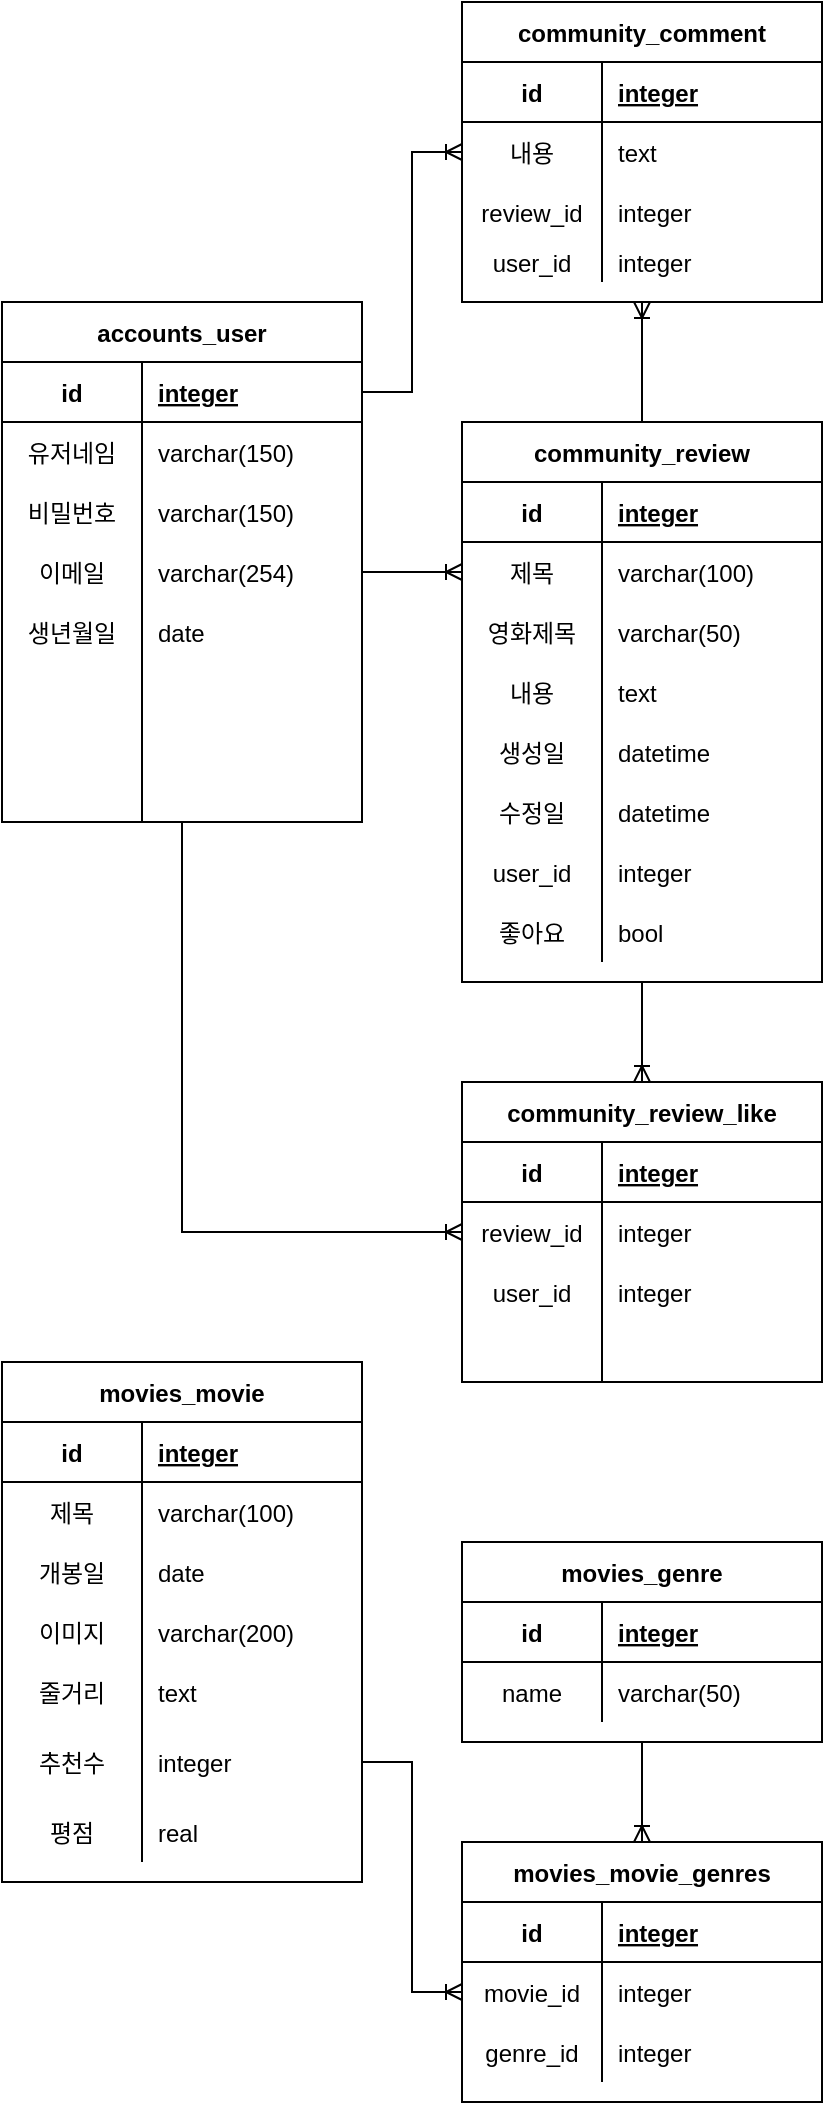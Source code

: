 <mxfile version="15.8.2" type="device"><diagram id="KyowIGBQlOgQ1IZaqFkm" name="Page-1"><mxGraphModel dx="448" dy="1209" grid="1" gridSize="10" guides="1" tooltips="1" connect="1" arrows="1" fold="1" page="0" pageScale="1" pageWidth="827" pageHeight="1169" math="0" shadow="0"><root><mxCell id="0"/><mxCell id="1" parent="0"/><mxCell id="qsTjC05wYAk0HVHPJeiE-88" style="edgeStyle=orthogonalEdgeStyle;rounded=0;orthogonalLoop=1;jettySize=auto;html=1;exitX=0.5;exitY=1;exitDx=0;exitDy=0;entryX=0.5;entryY=0;entryDx=0;entryDy=0;endArrow=ERoneToMany;endFill=0;" parent="1" source="qsTjC05wYAk0HVHPJeiE-5" target="qsTjC05wYAk0HVHPJeiE-32" edge="1"><mxGeometry relative="1" as="geometry"/></mxCell><mxCell id="qsTjC05wYAk0HVHPJeiE-5" value="movies_genre" style="shape=table;startSize=30;container=1;collapsible=1;childLayout=tableLayout;fixedRows=1;rowLines=0;fontStyle=1;align=center;resizeLast=1;" parent="1" vertex="1"><mxGeometry x="250" y="320" width="180" height="100" as="geometry"/></mxCell><mxCell id="qsTjC05wYAk0HVHPJeiE-6" value="" style="shape=partialRectangle;collapsible=0;dropTarget=0;pointerEvents=0;fillColor=none;top=0;left=0;bottom=1;right=0;points=[[0,0.5],[1,0.5]];portConstraint=eastwest;" parent="qsTjC05wYAk0HVHPJeiE-5" vertex="1"><mxGeometry y="30" width="180" height="30" as="geometry"/></mxCell><mxCell id="qsTjC05wYAk0HVHPJeiE-7" value="id" style="shape=partialRectangle;connectable=0;fillColor=none;top=0;left=0;bottom=0;right=0;fontStyle=1;overflow=hidden;" parent="qsTjC05wYAk0HVHPJeiE-6" vertex="1"><mxGeometry width="70" height="30" as="geometry"><mxRectangle width="70" height="30" as="alternateBounds"/></mxGeometry></mxCell><mxCell id="qsTjC05wYAk0HVHPJeiE-8" value="integer" style="shape=partialRectangle;connectable=0;fillColor=none;top=0;left=0;bottom=0;right=0;align=left;spacingLeft=6;fontStyle=5;overflow=hidden;" parent="qsTjC05wYAk0HVHPJeiE-6" vertex="1"><mxGeometry x="70" width="110" height="30" as="geometry"><mxRectangle width="110" height="30" as="alternateBounds"/></mxGeometry></mxCell><mxCell id="qsTjC05wYAk0HVHPJeiE-9" value="" style="shape=partialRectangle;collapsible=0;dropTarget=0;pointerEvents=0;fillColor=none;top=0;left=0;bottom=0;right=0;points=[[0,0.5],[1,0.5]];portConstraint=eastwest;" parent="qsTjC05wYAk0HVHPJeiE-5" vertex="1"><mxGeometry y="60" width="180" height="30" as="geometry"/></mxCell><mxCell id="qsTjC05wYAk0HVHPJeiE-10" value="name" style="shape=partialRectangle;connectable=0;fillColor=none;top=0;left=0;bottom=0;right=0;editable=1;overflow=hidden;" parent="qsTjC05wYAk0HVHPJeiE-9" vertex="1"><mxGeometry width="70" height="30" as="geometry"><mxRectangle width="70" height="30" as="alternateBounds"/></mxGeometry></mxCell><mxCell id="qsTjC05wYAk0HVHPJeiE-11" value="varchar(50)" style="shape=partialRectangle;connectable=0;fillColor=none;top=0;left=0;bottom=0;right=0;align=left;spacingLeft=6;overflow=hidden;" parent="qsTjC05wYAk0HVHPJeiE-9" vertex="1"><mxGeometry x="70" width="110" height="30" as="geometry"><mxRectangle width="110" height="30" as="alternateBounds"/></mxGeometry></mxCell><mxCell id="qsTjC05wYAk0HVHPJeiE-18" value="movies_movie" style="shape=table;startSize=30;container=1;collapsible=1;childLayout=tableLayout;fixedRows=1;rowLines=0;fontStyle=1;align=center;resizeLast=1;" parent="1" vertex="1"><mxGeometry x="20" y="230" width="180" height="260" as="geometry"/></mxCell><mxCell id="qsTjC05wYAk0HVHPJeiE-19" value="" style="shape=partialRectangle;collapsible=0;dropTarget=0;pointerEvents=0;fillColor=none;top=0;left=0;bottom=1;right=0;points=[[0,0.5],[1,0.5]];portConstraint=eastwest;" parent="qsTjC05wYAk0HVHPJeiE-18" vertex="1"><mxGeometry y="30" width="180" height="30" as="geometry"/></mxCell><mxCell id="qsTjC05wYAk0HVHPJeiE-20" value="id" style="shape=partialRectangle;connectable=0;fillColor=none;top=0;left=0;bottom=0;right=0;fontStyle=1;overflow=hidden;" parent="qsTjC05wYAk0HVHPJeiE-19" vertex="1"><mxGeometry width="70" height="30" as="geometry"><mxRectangle width="70" height="30" as="alternateBounds"/></mxGeometry></mxCell><mxCell id="qsTjC05wYAk0HVHPJeiE-21" value="integer" style="shape=partialRectangle;connectable=0;fillColor=none;top=0;left=0;bottom=0;right=0;align=left;spacingLeft=6;fontStyle=5;overflow=hidden;" parent="qsTjC05wYAk0HVHPJeiE-19" vertex="1"><mxGeometry x="70" width="110" height="30" as="geometry"><mxRectangle width="110" height="30" as="alternateBounds"/></mxGeometry></mxCell><mxCell id="qsTjC05wYAk0HVHPJeiE-22" value="" style="shape=partialRectangle;collapsible=0;dropTarget=0;pointerEvents=0;fillColor=none;top=0;left=0;bottom=0;right=0;points=[[0,0.5],[1,0.5]];portConstraint=eastwest;" parent="qsTjC05wYAk0HVHPJeiE-18" vertex="1"><mxGeometry y="60" width="180" height="30" as="geometry"/></mxCell><mxCell id="qsTjC05wYAk0HVHPJeiE-23" value="제목" style="shape=partialRectangle;connectable=0;fillColor=none;top=0;left=0;bottom=0;right=0;editable=1;overflow=hidden;" parent="qsTjC05wYAk0HVHPJeiE-22" vertex="1"><mxGeometry width="70" height="30" as="geometry"><mxRectangle width="70" height="30" as="alternateBounds"/></mxGeometry></mxCell><mxCell id="qsTjC05wYAk0HVHPJeiE-24" value="varchar(100)" style="shape=partialRectangle;connectable=0;fillColor=none;top=0;left=0;bottom=0;right=0;align=left;spacingLeft=6;overflow=hidden;" parent="qsTjC05wYAk0HVHPJeiE-22" vertex="1"><mxGeometry x="70" width="110" height="30" as="geometry"><mxRectangle width="110" height="30" as="alternateBounds"/></mxGeometry></mxCell><mxCell id="qsTjC05wYAk0HVHPJeiE-25" value="" style="shape=partialRectangle;collapsible=0;dropTarget=0;pointerEvents=0;fillColor=none;top=0;left=0;bottom=0;right=0;points=[[0,0.5],[1,0.5]];portConstraint=eastwest;" parent="qsTjC05wYAk0HVHPJeiE-18" vertex="1"><mxGeometry y="90" width="180" height="30" as="geometry"/></mxCell><mxCell id="qsTjC05wYAk0HVHPJeiE-26" value="개봉일" style="shape=partialRectangle;connectable=0;fillColor=none;top=0;left=0;bottom=0;right=0;editable=1;overflow=hidden;" parent="qsTjC05wYAk0HVHPJeiE-25" vertex="1"><mxGeometry width="70" height="30" as="geometry"><mxRectangle width="70" height="30" as="alternateBounds"/></mxGeometry></mxCell><mxCell id="qsTjC05wYAk0HVHPJeiE-27" value="date" style="shape=partialRectangle;connectable=0;fillColor=none;top=0;left=0;bottom=0;right=0;align=left;spacingLeft=6;overflow=hidden;" parent="qsTjC05wYAk0HVHPJeiE-25" vertex="1"><mxGeometry x="70" width="110" height="30" as="geometry"><mxRectangle width="110" height="30" as="alternateBounds"/></mxGeometry></mxCell><mxCell id="qsTjC05wYAk0HVHPJeiE-28" value="" style="shape=partialRectangle;collapsible=0;dropTarget=0;pointerEvents=0;fillColor=none;top=0;left=0;bottom=0;right=0;points=[[0,0.5],[1,0.5]];portConstraint=eastwest;" parent="qsTjC05wYAk0HVHPJeiE-18" vertex="1"><mxGeometry y="120" width="180" height="30" as="geometry"/></mxCell><mxCell id="qsTjC05wYAk0HVHPJeiE-29" value="이미지" style="shape=partialRectangle;connectable=0;fillColor=none;top=0;left=0;bottom=0;right=0;editable=1;overflow=hidden;" parent="qsTjC05wYAk0HVHPJeiE-28" vertex="1"><mxGeometry width="70" height="30" as="geometry"><mxRectangle width="70" height="30" as="alternateBounds"/></mxGeometry></mxCell><mxCell id="qsTjC05wYAk0HVHPJeiE-30" value="varchar(200)" style="shape=partialRectangle;connectable=0;fillColor=none;top=0;left=0;bottom=0;right=0;align=left;spacingLeft=6;overflow=hidden;" parent="qsTjC05wYAk0HVHPJeiE-28" vertex="1"><mxGeometry x="70" width="110" height="30" as="geometry"><mxRectangle width="110" height="30" as="alternateBounds"/></mxGeometry></mxCell><mxCell id="qsTjC05wYAk0HVHPJeiE-15" value="" style="shape=partialRectangle;collapsible=0;dropTarget=0;pointerEvents=0;fillColor=none;top=0;left=0;bottom=0;right=0;points=[[0,0.5],[1,0.5]];portConstraint=eastwest;" parent="qsTjC05wYAk0HVHPJeiE-18" vertex="1"><mxGeometry y="150" width="180" height="30" as="geometry"/></mxCell><mxCell id="qsTjC05wYAk0HVHPJeiE-16" value="줄거리" style="shape=partialRectangle;connectable=0;fillColor=none;top=0;left=0;bottom=0;right=0;editable=1;overflow=hidden;" parent="qsTjC05wYAk0HVHPJeiE-15" vertex="1"><mxGeometry width="70" height="30" as="geometry"><mxRectangle width="70" height="30" as="alternateBounds"/></mxGeometry></mxCell><mxCell id="qsTjC05wYAk0HVHPJeiE-17" value="text" style="shape=partialRectangle;connectable=0;fillColor=none;top=0;left=0;bottom=0;right=0;align=left;spacingLeft=6;overflow=hidden;" parent="qsTjC05wYAk0HVHPJeiE-15" vertex="1"><mxGeometry x="70" width="110" height="30" as="geometry"><mxRectangle width="110" height="30" as="alternateBounds"/></mxGeometry></mxCell><mxCell id="qsTjC05wYAk0HVHPJeiE-12" value="" style="shape=partialRectangle;collapsible=0;dropTarget=0;pointerEvents=0;fillColor=none;top=0;left=0;bottom=0;right=0;points=[[0,0.5],[1,0.5]];portConstraint=eastwest;" parent="qsTjC05wYAk0HVHPJeiE-18" vertex="1"><mxGeometry y="180" width="180" height="40" as="geometry"/></mxCell><mxCell id="qsTjC05wYAk0HVHPJeiE-13" value="추천수" style="shape=partialRectangle;connectable=0;fillColor=none;top=0;left=0;bottom=0;right=0;editable=1;overflow=hidden;" parent="qsTjC05wYAk0HVHPJeiE-12" vertex="1"><mxGeometry width="70" height="40" as="geometry"><mxRectangle width="70" height="40" as="alternateBounds"/></mxGeometry></mxCell><mxCell id="qsTjC05wYAk0HVHPJeiE-14" value="integer" style="shape=partialRectangle;connectable=0;fillColor=none;top=0;left=0;bottom=0;right=0;align=left;spacingLeft=6;overflow=hidden;" parent="qsTjC05wYAk0HVHPJeiE-12" vertex="1"><mxGeometry x="70" width="110" height="40" as="geometry"><mxRectangle width="110" height="40" as="alternateBounds"/></mxGeometry></mxCell><mxCell id="qsTjC05wYAk0HVHPJeiE-42" value="" style="shape=partialRectangle;collapsible=0;dropTarget=0;pointerEvents=0;fillColor=none;top=0;left=0;bottom=0;right=0;points=[[0,0.5],[1,0.5]];portConstraint=eastwest;" parent="qsTjC05wYAk0HVHPJeiE-18" vertex="1"><mxGeometry y="220" width="180" height="30" as="geometry"/></mxCell><mxCell id="qsTjC05wYAk0HVHPJeiE-43" value="평점" style="shape=partialRectangle;connectable=0;fillColor=none;top=0;left=0;bottom=0;right=0;editable=1;overflow=hidden;" parent="qsTjC05wYAk0HVHPJeiE-42" vertex="1"><mxGeometry width="70" height="30" as="geometry"><mxRectangle width="70" height="30" as="alternateBounds"/></mxGeometry></mxCell><mxCell id="qsTjC05wYAk0HVHPJeiE-44" value="real" style="shape=partialRectangle;connectable=0;fillColor=none;top=0;left=0;bottom=0;right=0;align=left;spacingLeft=6;overflow=hidden;" parent="qsTjC05wYAk0HVHPJeiE-42" vertex="1"><mxGeometry x="70" width="110" height="30" as="geometry"><mxRectangle width="110" height="30" as="alternateBounds"/></mxGeometry></mxCell><mxCell id="qsTjC05wYAk0HVHPJeiE-32" value="movies_movie_genres" style="shape=table;startSize=30;container=1;collapsible=1;childLayout=tableLayout;fixedRows=1;rowLines=0;fontStyle=1;align=center;resizeLast=1;" parent="1" vertex="1"><mxGeometry x="250" y="470" width="180" height="130" as="geometry"><mxRectangle x="250" y="330" width="160" height="30" as="alternateBounds"/></mxGeometry></mxCell><mxCell id="qsTjC05wYAk0HVHPJeiE-33" value="" style="shape=partialRectangle;collapsible=0;dropTarget=0;pointerEvents=0;fillColor=none;top=0;left=0;bottom=1;right=0;points=[[0,0.5],[1,0.5]];portConstraint=eastwest;" parent="qsTjC05wYAk0HVHPJeiE-32" vertex="1"><mxGeometry y="30" width="180" height="30" as="geometry"/></mxCell><mxCell id="qsTjC05wYAk0HVHPJeiE-34" value="id" style="shape=partialRectangle;connectable=0;fillColor=none;top=0;left=0;bottom=0;right=0;fontStyle=1;overflow=hidden;" parent="qsTjC05wYAk0HVHPJeiE-33" vertex="1"><mxGeometry width="70" height="30" as="geometry"><mxRectangle width="70" height="30" as="alternateBounds"/></mxGeometry></mxCell><mxCell id="qsTjC05wYAk0HVHPJeiE-35" value="integer" style="shape=partialRectangle;connectable=0;fillColor=none;top=0;left=0;bottom=0;right=0;align=left;spacingLeft=6;fontStyle=5;overflow=hidden;" parent="qsTjC05wYAk0HVHPJeiE-33" vertex="1"><mxGeometry x="70" width="110" height="30" as="geometry"><mxRectangle width="110" height="30" as="alternateBounds"/></mxGeometry></mxCell><mxCell id="qsTjC05wYAk0HVHPJeiE-36" value="" style="shape=partialRectangle;collapsible=0;dropTarget=0;pointerEvents=0;fillColor=none;top=0;left=0;bottom=0;right=0;points=[[0,0.5],[1,0.5]];portConstraint=eastwest;" parent="qsTjC05wYAk0HVHPJeiE-32" vertex="1"><mxGeometry y="60" width="180" height="30" as="geometry"/></mxCell><mxCell id="qsTjC05wYAk0HVHPJeiE-37" value="movie_id" style="shape=partialRectangle;connectable=0;fillColor=none;top=0;left=0;bottom=0;right=0;editable=1;overflow=hidden;" parent="qsTjC05wYAk0HVHPJeiE-36" vertex="1"><mxGeometry width="70" height="30" as="geometry"><mxRectangle width="70" height="30" as="alternateBounds"/></mxGeometry></mxCell><mxCell id="qsTjC05wYAk0HVHPJeiE-38" value="integer" style="shape=partialRectangle;connectable=0;fillColor=none;top=0;left=0;bottom=0;right=0;align=left;spacingLeft=6;overflow=hidden;" parent="qsTjC05wYAk0HVHPJeiE-36" vertex="1"><mxGeometry x="70" width="110" height="30" as="geometry"><mxRectangle width="110" height="30" as="alternateBounds"/></mxGeometry></mxCell><mxCell id="qsTjC05wYAk0HVHPJeiE-39" value="" style="shape=partialRectangle;collapsible=0;dropTarget=0;pointerEvents=0;fillColor=none;top=0;left=0;bottom=0;right=0;points=[[0,0.5],[1,0.5]];portConstraint=eastwest;" parent="qsTjC05wYAk0HVHPJeiE-32" vertex="1"><mxGeometry y="90" width="180" height="30" as="geometry"/></mxCell><mxCell id="qsTjC05wYAk0HVHPJeiE-40" value="genre_id" style="shape=partialRectangle;connectable=0;fillColor=none;top=0;left=0;bottom=0;right=0;editable=1;overflow=hidden;" parent="qsTjC05wYAk0HVHPJeiE-39" vertex="1"><mxGeometry width="70" height="30" as="geometry"><mxRectangle width="70" height="30" as="alternateBounds"/></mxGeometry></mxCell><mxCell id="qsTjC05wYAk0HVHPJeiE-41" value="integer" style="shape=partialRectangle;connectable=0;fillColor=none;top=0;left=0;bottom=0;right=0;align=left;spacingLeft=6;overflow=hidden;" parent="qsTjC05wYAk0HVHPJeiE-39" vertex="1"><mxGeometry x="70" width="110" height="30" as="geometry"><mxRectangle width="110" height="30" as="alternateBounds"/></mxGeometry></mxCell><mxCell id="trtAW4a8oD2PJBsFNDRM-14" style="edgeStyle=orthogonalEdgeStyle;rounded=0;orthogonalLoop=1;jettySize=auto;html=1;exitX=0.5;exitY=1;exitDx=0;exitDy=0;entryX=0;entryY=0.5;entryDx=0;entryDy=0;endArrow=ERoneToMany;endFill=0;" edge="1" parent="1" source="qsTjC05wYAk0HVHPJeiE-45" target="trtAW4a8oD2PJBsFNDRM-5"><mxGeometry relative="1" as="geometry"/></mxCell><mxCell id="qsTjC05wYAk0HVHPJeiE-45" value="accounts_user" style="shape=table;startSize=30;container=1;collapsible=1;childLayout=tableLayout;fixedRows=1;rowLines=0;fontStyle=1;align=center;resizeLast=1;" parent="1" vertex="1"><mxGeometry x="20" y="-300" width="180" height="260" as="geometry"/></mxCell><mxCell id="qsTjC05wYAk0HVHPJeiE-46" value="" style="shape=partialRectangle;collapsible=0;dropTarget=0;pointerEvents=0;fillColor=none;top=0;left=0;bottom=1;right=0;points=[[0,0.5],[1,0.5]];portConstraint=eastwest;" parent="qsTjC05wYAk0HVHPJeiE-45" vertex="1"><mxGeometry y="30" width="180" height="30" as="geometry"/></mxCell><mxCell id="qsTjC05wYAk0HVHPJeiE-47" value="id" style="shape=partialRectangle;connectable=0;fillColor=none;top=0;left=0;bottom=0;right=0;fontStyle=1;overflow=hidden;" parent="qsTjC05wYAk0HVHPJeiE-46" vertex="1"><mxGeometry width="70" height="30" as="geometry"><mxRectangle width="70" height="30" as="alternateBounds"/></mxGeometry></mxCell><mxCell id="qsTjC05wYAk0HVHPJeiE-48" value="integer" style="shape=partialRectangle;connectable=0;fillColor=none;top=0;left=0;bottom=0;right=0;align=left;spacingLeft=6;fontStyle=5;overflow=hidden;" parent="qsTjC05wYAk0HVHPJeiE-46" vertex="1"><mxGeometry x="70" width="110" height="30" as="geometry"><mxRectangle width="110" height="30" as="alternateBounds"/></mxGeometry></mxCell><mxCell id="qsTjC05wYAk0HVHPJeiE-49" value="" style="shape=partialRectangle;collapsible=0;dropTarget=0;pointerEvents=0;fillColor=none;top=0;left=0;bottom=0;right=0;points=[[0,0.5],[1,0.5]];portConstraint=eastwest;" parent="qsTjC05wYAk0HVHPJeiE-45" vertex="1"><mxGeometry y="60" width="180" height="30" as="geometry"/></mxCell><mxCell id="qsTjC05wYAk0HVHPJeiE-50" value="유저네임" style="shape=partialRectangle;connectable=0;fillColor=none;top=0;left=0;bottom=0;right=0;editable=1;overflow=hidden;" parent="qsTjC05wYAk0HVHPJeiE-49" vertex="1"><mxGeometry width="70" height="30" as="geometry"><mxRectangle width="70" height="30" as="alternateBounds"/></mxGeometry></mxCell><mxCell id="qsTjC05wYAk0HVHPJeiE-51" value="varchar(150)" style="shape=partialRectangle;connectable=0;fillColor=none;top=0;left=0;bottom=0;right=0;align=left;spacingLeft=6;overflow=hidden;" parent="qsTjC05wYAk0HVHPJeiE-49" vertex="1"><mxGeometry x="70" width="110" height="30" as="geometry"><mxRectangle width="110" height="30" as="alternateBounds"/></mxGeometry></mxCell><mxCell id="qsTjC05wYAk0HVHPJeiE-52" value="" style="shape=partialRectangle;collapsible=0;dropTarget=0;pointerEvents=0;fillColor=none;top=0;left=0;bottom=0;right=0;points=[[0,0.5],[1,0.5]];portConstraint=eastwest;" parent="qsTjC05wYAk0HVHPJeiE-45" vertex="1"><mxGeometry y="90" width="180" height="30" as="geometry"/></mxCell><mxCell id="qsTjC05wYAk0HVHPJeiE-53" value="비밀번호" style="shape=partialRectangle;connectable=0;fillColor=none;top=0;left=0;bottom=0;right=0;editable=1;overflow=hidden;" parent="qsTjC05wYAk0HVHPJeiE-52" vertex="1"><mxGeometry width="70" height="30" as="geometry"><mxRectangle width="70" height="30" as="alternateBounds"/></mxGeometry></mxCell><mxCell id="qsTjC05wYAk0HVHPJeiE-54" value="varchar(150)" style="shape=partialRectangle;connectable=0;fillColor=none;top=0;left=0;bottom=0;right=0;align=left;spacingLeft=6;overflow=hidden;" parent="qsTjC05wYAk0HVHPJeiE-52" vertex="1"><mxGeometry x="70" width="110" height="30" as="geometry"><mxRectangle width="110" height="30" as="alternateBounds"/></mxGeometry></mxCell><mxCell id="qsTjC05wYAk0HVHPJeiE-55" value="" style="shape=partialRectangle;collapsible=0;dropTarget=0;pointerEvents=0;fillColor=none;top=0;left=0;bottom=0;right=0;points=[[0,0.5],[1,0.5]];portConstraint=eastwest;" parent="qsTjC05wYAk0HVHPJeiE-45" vertex="1"><mxGeometry y="120" width="180" height="30" as="geometry"/></mxCell><mxCell id="qsTjC05wYAk0HVHPJeiE-56" value="이메일" style="shape=partialRectangle;connectable=0;fillColor=none;top=0;left=0;bottom=0;right=0;editable=1;overflow=hidden;" parent="qsTjC05wYAk0HVHPJeiE-55" vertex="1"><mxGeometry width="70" height="30" as="geometry"><mxRectangle width="70" height="30" as="alternateBounds"/></mxGeometry></mxCell><mxCell id="qsTjC05wYAk0HVHPJeiE-57" value="varchar(254)" style="shape=partialRectangle;connectable=0;fillColor=none;top=0;left=0;bottom=0;right=0;align=left;spacingLeft=6;overflow=hidden;" parent="qsTjC05wYAk0HVHPJeiE-55" vertex="1"><mxGeometry x="70" width="110" height="30" as="geometry"><mxRectangle width="110" height="30" as="alternateBounds"/></mxGeometry></mxCell><mxCell id="qsTjC05wYAk0HVHPJeiE-69" value="" style="shape=partialRectangle;collapsible=0;dropTarget=0;pointerEvents=0;fillColor=none;top=0;left=0;bottom=0;right=0;points=[[0,0.5],[1,0.5]];portConstraint=eastwest;" parent="qsTjC05wYAk0HVHPJeiE-45" vertex="1"><mxGeometry y="150" width="180" height="30" as="geometry"/></mxCell><mxCell id="qsTjC05wYAk0HVHPJeiE-70" value="생년월일" style="shape=partialRectangle;connectable=0;fillColor=none;top=0;left=0;bottom=0;right=0;editable=1;overflow=hidden;" parent="qsTjC05wYAk0HVHPJeiE-69" vertex="1"><mxGeometry width="70" height="30" as="geometry"><mxRectangle width="70" height="30" as="alternateBounds"/></mxGeometry></mxCell><mxCell id="qsTjC05wYAk0HVHPJeiE-71" value="date" style="shape=partialRectangle;connectable=0;fillColor=none;top=0;left=0;bottom=0;right=0;align=left;spacingLeft=6;overflow=hidden;" parent="qsTjC05wYAk0HVHPJeiE-69" vertex="1"><mxGeometry x="70" width="110" height="30" as="geometry"><mxRectangle width="110" height="30" as="alternateBounds"/></mxGeometry></mxCell><mxCell id="BsdxEfYY3KfroX3IoaRu-29" value="" style="shape=partialRectangle;collapsible=0;dropTarget=0;pointerEvents=0;fillColor=none;top=0;left=0;bottom=0;right=0;points=[[0,0.5],[1,0.5]];portConstraint=eastwest;" parent="qsTjC05wYAk0HVHPJeiE-45" vertex="1"><mxGeometry y="180" width="180" height="30" as="geometry"/></mxCell><mxCell id="BsdxEfYY3KfroX3IoaRu-30" value="" style="shape=partialRectangle;connectable=0;fillColor=none;top=0;left=0;bottom=0;right=0;editable=1;overflow=hidden;" parent="BsdxEfYY3KfroX3IoaRu-29" vertex="1"><mxGeometry width="70" height="30" as="geometry"><mxRectangle width="70" height="30" as="alternateBounds"/></mxGeometry></mxCell><mxCell id="BsdxEfYY3KfroX3IoaRu-31" value="" style="shape=partialRectangle;connectable=0;fillColor=none;top=0;left=0;bottom=0;right=0;align=left;spacingLeft=6;overflow=hidden;" parent="BsdxEfYY3KfroX3IoaRu-29" vertex="1"><mxGeometry x="70" width="110" height="30" as="geometry"><mxRectangle width="110" height="30" as="alternateBounds"/></mxGeometry></mxCell><mxCell id="BsdxEfYY3KfroX3IoaRu-32" value="" style="shape=partialRectangle;collapsible=0;dropTarget=0;pointerEvents=0;fillColor=none;top=0;left=0;bottom=0;right=0;points=[[0,0.5],[1,0.5]];portConstraint=eastwest;" parent="qsTjC05wYAk0HVHPJeiE-45" vertex="1"><mxGeometry y="210" width="180" height="20" as="geometry"/></mxCell><mxCell id="BsdxEfYY3KfroX3IoaRu-33" value="" style="shape=partialRectangle;connectable=0;fillColor=none;top=0;left=0;bottom=0;right=0;editable=1;overflow=hidden;" parent="BsdxEfYY3KfroX3IoaRu-32" vertex="1"><mxGeometry width="70" height="20" as="geometry"><mxRectangle width="70" height="20" as="alternateBounds"/></mxGeometry></mxCell><mxCell id="BsdxEfYY3KfroX3IoaRu-34" value="" style="shape=partialRectangle;connectable=0;fillColor=none;top=0;left=0;bottom=0;right=0;align=left;spacingLeft=6;overflow=hidden;" parent="BsdxEfYY3KfroX3IoaRu-32" vertex="1"><mxGeometry x="70" width="110" height="20" as="geometry"><mxRectangle width="110" height="20" as="alternateBounds"/></mxGeometry></mxCell><mxCell id="BsdxEfYY3KfroX3IoaRu-35" value="" style="shape=partialRectangle;collapsible=0;dropTarget=0;pointerEvents=0;fillColor=none;top=0;left=0;bottom=0;right=0;points=[[0,0.5],[1,0.5]];portConstraint=eastwest;" parent="qsTjC05wYAk0HVHPJeiE-45" vertex="1"><mxGeometry y="230" width="180" height="30" as="geometry"/></mxCell><mxCell id="BsdxEfYY3KfroX3IoaRu-36" value="" style="shape=partialRectangle;connectable=0;fillColor=none;top=0;left=0;bottom=0;right=0;editable=1;overflow=hidden;" parent="BsdxEfYY3KfroX3IoaRu-35" vertex="1"><mxGeometry width="70" height="30" as="geometry"><mxRectangle width="70" height="30" as="alternateBounds"/></mxGeometry></mxCell><mxCell id="BsdxEfYY3KfroX3IoaRu-37" value="" style="shape=partialRectangle;connectable=0;fillColor=none;top=0;left=0;bottom=0;right=0;align=left;spacingLeft=6;overflow=hidden;" parent="BsdxEfYY3KfroX3IoaRu-35" vertex="1"><mxGeometry x="70" width="110" height="30" as="geometry"><mxRectangle width="110" height="30" as="alternateBounds"/></mxGeometry></mxCell><mxCell id="qsTjC05wYAk0HVHPJeiE-92" style="edgeStyle=orthogonalEdgeStyle;rounded=0;orthogonalLoop=1;jettySize=auto;html=1;exitX=0.5;exitY=0;exitDx=0;exitDy=0;entryX=0.5;entryY=1;entryDx=0;entryDy=0;endArrow=ERoneToMany;endFill=0;" parent="1" source="qsTjC05wYAk0HVHPJeiE-59" target="qsTjC05wYAk0HVHPJeiE-73" edge="1"><mxGeometry relative="1" as="geometry"/></mxCell><mxCell id="trtAW4a8oD2PJBsFNDRM-15" style="edgeStyle=orthogonalEdgeStyle;rounded=0;orthogonalLoop=1;jettySize=auto;html=1;exitX=0.5;exitY=1;exitDx=0;exitDy=0;entryX=0.5;entryY=0;entryDx=0;entryDy=0;endArrow=ERoneToMany;endFill=0;" edge="1" parent="1" source="qsTjC05wYAk0HVHPJeiE-59" target="trtAW4a8oD2PJBsFNDRM-1"><mxGeometry relative="1" as="geometry"/></mxCell><mxCell id="qsTjC05wYAk0HVHPJeiE-59" value="community_review" style="shape=table;startSize=30;container=1;collapsible=1;childLayout=tableLayout;fixedRows=1;rowLines=0;fontStyle=1;align=center;resizeLast=1;" parent="1" vertex="1"><mxGeometry x="250" y="-240" width="180" height="280" as="geometry"/></mxCell><mxCell id="qsTjC05wYAk0HVHPJeiE-60" value="" style="shape=partialRectangle;collapsible=0;dropTarget=0;pointerEvents=0;fillColor=none;top=0;left=0;bottom=1;right=0;points=[[0,0.5],[1,0.5]];portConstraint=eastwest;" parent="qsTjC05wYAk0HVHPJeiE-59" vertex="1"><mxGeometry y="30" width="180" height="30" as="geometry"/></mxCell><mxCell id="qsTjC05wYAk0HVHPJeiE-61" value="id" style="shape=partialRectangle;connectable=0;fillColor=none;top=0;left=0;bottom=0;right=0;fontStyle=1;overflow=hidden;" parent="qsTjC05wYAk0HVHPJeiE-60" vertex="1"><mxGeometry width="70" height="30" as="geometry"><mxRectangle width="70" height="30" as="alternateBounds"/></mxGeometry></mxCell><mxCell id="qsTjC05wYAk0HVHPJeiE-62" value="integer" style="shape=partialRectangle;connectable=0;fillColor=none;top=0;left=0;bottom=0;right=0;align=left;spacingLeft=6;fontStyle=5;overflow=hidden;" parent="qsTjC05wYAk0HVHPJeiE-60" vertex="1"><mxGeometry x="70" width="110" height="30" as="geometry"><mxRectangle width="110" height="30" as="alternateBounds"/></mxGeometry></mxCell><mxCell id="qsTjC05wYAk0HVHPJeiE-63" value="" style="shape=partialRectangle;collapsible=0;dropTarget=0;pointerEvents=0;fillColor=none;top=0;left=0;bottom=0;right=0;points=[[0,0.5],[1,0.5]];portConstraint=eastwest;" parent="qsTjC05wYAk0HVHPJeiE-59" vertex="1"><mxGeometry y="60" width="180" height="30" as="geometry"/></mxCell><mxCell id="qsTjC05wYAk0HVHPJeiE-64" value="제목" style="shape=partialRectangle;connectable=0;fillColor=none;top=0;left=0;bottom=0;right=0;editable=1;overflow=hidden;" parent="qsTjC05wYAk0HVHPJeiE-63" vertex="1"><mxGeometry width="70" height="30" as="geometry"><mxRectangle width="70" height="30" as="alternateBounds"/></mxGeometry></mxCell><mxCell id="qsTjC05wYAk0HVHPJeiE-65" value="varchar(100)" style="shape=partialRectangle;connectable=0;fillColor=none;top=0;left=0;bottom=0;right=0;align=left;spacingLeft=6;overflow=hidden;" parent="qsTjC05wYAk0HVHPJeiE-63" vertex="1"><mxGeometry x="70" width="110" height="30" as="geometry"><mxRectangle width="110" height="30" as="alternateBounds"/></mxGeometry></mxCell><mxCell id="BsdxEfYY3KfroX3IoaRu-26" value="" style="shape=partialRectangle;collapsible=0;dropTarget=0;pointerEvents=0;fillColor=none;top=0;left=0;bottom=0;right=0;points=[[0,0.5],[1,0.5]];portConstraint=eastwest;" parent="qsTjC05wYAk0HVHPJeiE-59" vertex="1"><mxGeometry y="90" width="180" height="30" as="geometry"/></mxCell><mxCell id="BsdxEfYY3KfroX3IoaRu-27" value="영화제목" style="shape=partialRectangle;connectable=0;fillColor=none;top=0;left=0;bottom=0;right=0;editable=1;overflow=hidden;" parent="BsdxEfYY3KfroX3IoaRu-26" vertex="1"><mxGeometry width="70" height="30" as="geometry"><mxRectangle width="70" height="30" as="alternateBounds"/></mxGeometry></mxCell><mxCell id="BsdxEfYY3KfroX3IoaRu-28" value="varchar(50)" style="shape=partialRectangle;connectable=0;fillColor=none;top=0;left=0;bottom=0;right=0;align=left;spacingLeft=6;overflow=hidden;" parent="BsdxEfYY3KfroX3IoaRu-26" vertex="1"><mxGeometry x="70" width="110" height="30" as="geometry"><mxRectangle width="110" height="30" as="alternateBounds"/></mxGeometry></mxCell><mxCell id="qsTjC05wYAk0HVHPJeiE-66" value="" style="shape=partialRectangle;collapsible=0;dropTarget=0;pointerEvents=0;fillColor=none;top=0;left=0;bottom=0;right=0;points=[[0,0.5],[1,0.5]];portConstraint=eastwest;" parent="qsTjC05wYAk0HVHPJeiE-59" vertex="1"><mxGeometry y="120" width="180" height="30" as="geometry"/></mxCell><mxCell id="qsTjC05wYAk0HVHPJeiE-67" value="내용" style="shape=partialRectangle;connectable=0;fillColor=none;top=0;left=0;bottom=0;right=0;editable=1;overflow=hidden;" parent="qsTjC05wYAk0HVHPJeiE-66" vertex="1"><mxGeometry width="70" height="30" as="geometry"><mxRectangle width="70" height="30" as="alternateBounds"/></mxGeometry></mxCell><mxCell id="qsTjC05wYAk0HVHPJeiE-68" value="text" style="shape=partialRectangle;connectable=0;fillColor=none;top=0;left=0;bottom=0;right=0;align=left;spacingLeft=6;overflow=hidden;" parent="qsTjC05wYAk0HVHPJeiE-66" vertex="1"><mxGeometry x="70" width="110" height="30" as="geometry"><mxRectangle width="110" height="30" as="alternateBounds"/></mxGeometry></mxCell><mxCell id="BsdxEfYY3KfroX3IoaRu-14" value="" style="shape=partialRectangle;collapsible=0;dropTarget=0;pointerEvents=0;fillColor=none;top=0;left=0;bottom=0;right=0;points=[[0,0.5],[1,0.5]];portConstraint=eastwest;" parent="qsTjC05wYAk0HVHPJeiE-59" vertex="1"><mxGeometry y="150" width="180" height="30" as="geometry"/></mxCell><mxCell id="BsdxEfYY3KfroX3IoaRu-15" value="생성일" style="shape=partialRectangle;connectable=0;fillColor=none;top=0;left=0;bottom=0;right=0;editable=1;overflow=hidden;" parent="BsdxEfYY3KfroX3IoaRu-14" vertex="1"><mxGeometry width="70" height="30" as="geometry"><mxRectangle width="70" height="30" as="alternateBounds"/></mxGeometry></mxCell><mxCell id="BsdxEfYY3KfroX3IoaRu-16" value="datetime" style="shape=partialRectangle;connectable=0;fillColor=none;top=0;left=0;bottom=0;right=0;align=left;spacingLeft=6;overflow=hidden;" parent="BsdxEfYY3KfroX3IoaRu-14" vertex="1"><mxGeometry x="70" width="110" height="30" as="geometry"><mxRectangle width="110" height="30" as="alternateBounds"/></mxGeometry></mxCell><mxCell id="BsdxEfYY3KfroX3IoaRu-18" value="" style="shape=partialRectangle;collapsible=0;dropTarget=0;pointerEvents=0;fillColor=none;top=0;left=0;bottom=0;right=0;points=[[0,0.5],[1,0.5]];portConstraint=eastwest;" parent="qsTjC05wYAk0HVHPJeiE-59" vertex="1"><mxGeometry y="180" width="180" height="30" as="geometry"/></mxCell><mxCell id="BsdxEfYY3KfroX3IoaRu-19" value="수정일" style="shape=partialRectangle;connectable=0;fillColor=none;top=0;left=0;bottom=0;right=0;editable=1;overflow=hidden;" parent="BsdxEfYY3KfroX3IoaRu-18" vertex="1"><mxGeometry width="70" height="30" as="geometry"><mxRectangle width="70" height="30" as="alternateBounds"/></mxGeometry></mxCell><mxCell id="BsdxEfYY3KfroX3IoaRu-20" value="datetime" style="shape=partialRectangle;connectable=0;fillColor=none;top=0;left=0;bottom=0;right=0;align=left;spacingLeft=6;overflow=hidden;" parent="BsdxEfYY3KfroX3IoaRu-18" vertex="1"><mxGeometry x="70" width="110" height="30" as="geometry"><mxRectangle width="110" height="30" as="alternateBounds"/></mxGeometry></mxCell><mxCell id="BsdxEfYY3KfroX3IoaRu-22" value="" style="shape=partialRectangle;collapsible=0;dropTarget=0;pointerEvents=0;fillColor=none;top=0;left=0;bottom=0;right=0;points=[[0,0.5],[1,0.5]];portConstraint=eastwest;" parent="qsTjC05wYAk0HVHPJeiE-59" vertex="1"><mxGeometry y="210" width="180" height="30" as="geometry"/></mxCell><mxCell id="BsdxEfYY3KfroX3IoaRu-23" value="user_id" style="shape=partialRectangle;connectable=0;fillColor=none;top=0;left=0;bottom=0;right=0;editable=1;overflow=hidden;" parent="BsdxEfYY3KfroX3IoaRu-22" vertex="1"><mxGeometry width="70" height="30" as="geometry"><mxRectangle width="70" height="30" as="alternateBounds"/></mxGeometry></mxCell><mxCell id="BsdxEfYY3KfroX3IoaRu-24" value="integer" style="shape=partialRectangle;connectable=0;fillColor=none;top=0;left=0;bottom=0;right=0;align=left;spacingLeft=6;overflow=hidden;" parent="BsdxEfYY3KfroX3IoaRu-22" vertex="1"><mxGeometry x="70" width="110" height="30" as="geometry"><mxRectangle width="110" height="30" as="alternateBounds"/></mxGeometry></mxCell><mxCell id="QskPRJpuzHNY5ABc7ijq-3" value="" style="shape=partialRectangle;collapsible=0;dropTarget=0;pointerEvents=0;fillColor=none;top=0;left=0;bottom=0;right=0;points=[[0,0.5],[1,0.5]];portConstraint=eastwest;" parent="qsTjC05wYAk0HVHPJeiE-59" vertex="1"><mxGeometry y="240" width="180" height="30" as="geometry"/></mxCell><mxCell id="QskPRJpuzHNY5ABc7ijq-4" value="좋아요" style="shape=partialRectangle;connectable=0;fillColor=none;top=0;left=0;bottom=0;right=0;editable=1;overflow=hidden;" parent="QskPRJpuzHNY5ABc7ijq-3" vertex="1"><mxGeometry width="70" height="30" as="geometry"><mxRectangle width="70" height="30" as="alternateBounds"/></mxGeometry></mxCell><mxCell id="QskPRJpuzHNY5ABc7ijq-5" value="bool" style="shape=partialRectangle;connectable=0;fillColor=none;top=0;left=0;bottom=0;right=0;align=left;spacingLeft=6;overflow=hidden;" parent="QskPRJpuzHNY5ABc7ijq-3" vertex="1"><mxGeometry x="70" width="110" height="30" as="geometry"><mxRectangle width="110" height="30" as="alternateBounds"/></mxGeometry></mxCell><mxCell id="qsTjC05wYAk0HVHPJeiE-73" value="community_comment" style="shape=table;startSize=30;container=1;collapsible=1;childLayout=tableLayout;fixedRows=1;rowLines=0;fontStyle=1;align=center;resizeLast=1;" parent="1" vertex="1"><mxGeometry x="250" y="-450" width="180" height="150" as="geometry"/></mxCell><mxCell id="qsTjC05wYAk0HVHPJeiE-74" value="" style="shape=partialRectangle;collapsible=0;dropTarget=0;pointerEvents=0;fillColor=none;top=0;left=0;bottom=1;right=0;points=[[0,0.5],[1,0.5]];portConstraint=eastwest;" parent="qsTjC05wYAk0HVHPJeiE-73" vertex="1"><mxGeometry y="30" width="180" height="30" as="geometry"/></mxCell><mxCell id="qsTjC05wYAk0HVHPJeiE-75" value="id" style="shape=partialRectangle;connectable=0;fillColor=none;top=0;left=0;bottom=0;right=0;fontStyle=1;overflow=hidden;" parent="qsTjC05wYAk0HVHPJeiE-74" vertex="1"><mxGeometry width="70" height="30" as="geometry"><mxRectangle width="70" height="30" as="alternateBounds"/></mxGeometry></mxCell><mxCell id="qsTjC05wYAk0HVHPJeiE-76" value="integer" style="shape=partialRectangle;connectable=0;fillColor=none;top=0;left=0;bottom=0;right=0;align=left;spacingLeft=6;fontStyle=5;overflow=hidden;" parent="qsTjC05wYAk0HVHPJeiE-74" vertex="1"><mxGeometry x="70" width="110" height="30" as="geometry"><mxRectangle width="110" height="30" as="alternateBounds"/></mxGeometry></mxCell><mxCell id="qsTjC05wYAk0HVHPJeiE-77" value="" style="shape=partialRectangle;collapsible=0;dropTarget=0;pointerEvents=0;fillColor=none;top=0;left=0;bottom=0;right=0;points=[[0,0.5],[1,0.5]];portConstraint=eastwest;" parent="qsTjC05wYAk0HVHPJeiE-73" vertex="1"><mxGeometry y="60" width="180" height="30" as="geometry"/></mxCell><mxCell id="qsTjC05wYAk0HVHPJeiE-78" value="내용" style="shape=partialRectangle;connectable=0;fillColor=none;top=0;left=0;bottom=0;right=0;editable=1;overflow=hidden;" parent="qsTjC05wYAk0HVHPJeiE-77" vertex="1"><mxGeometry width="70" height="30" as="geometry"><mxRectangle width="70" height="30" as="alternateBounds"/></mxGeometry></mxCell><mxCell id="qsTjC05wYAk0HVHPJeiE-79" value="text" style="shape=partialRectangle;connectable=0;fillColor=none;top=0;left=0;bottom=0;right=0;align=left;spacingLeft=6;overflow=hidden;" parent="qsTjC05wYAk0HVHPJeiE-77" vertex="1"><mxGeometry x="70" width="110" height="30" as="geometry"><mxRectangle width="110" height="30" as="alternateBounds"/></mxGeometry></mxCell><mxCell id="qsTjC05wYAk0HVHPJeiE-80" value="" style="shape=partialRectangle;collapsible=0;dropTarget=0;pointerEvents=0;fillColor=none;top=0;left=0;bottom=0;right=0;points=[[0,0.5],[1,0.5]];portConstraint=eastwest;" parent="qsTjC05wYAk0HVHPJeiE-73" vertex="1"><mxGeometry y="90" width="180" height="30" as="geometry"/></mxCell><mxCell id="qsTjC05wYAk0HVHPJeiE-81" value="review_id" style="shape=partialRectangle;connectable=0;fillColor=none;top=0;left=0;bottom=0;right=0;editable=1;overflow=hidden;" parent="qsTjC05wYAk0HVHPJeiE-80" vertex="1"><mxGeometry width="70" height="30" as="geometry"><mxRectangle width="70" height="30" as="alternateBounds"/></mxGeometry></mxCell><mxCell id="qsTjC05wYAk0HVHPJeiE-82" value="integer" style="shape=partialRectangle;connectable=0;fillColor=none;top=0;left=0;bottom=0;right=0;align=left;spacingLeft=6;overflow=hidden;" parent="qsTjC05wYAk0HVHPJeiE-80" vertex="1"><mxGeometry x="70" width="110" height="30" as="geometry"><mxRectangle width="110" height="30" as="alternateBounds"/></mxGeometry></mxCell><mxCell id="qsTjC05wYAk0HVHPJeiE-83" value="" style="shape=partialRectangle;collapsible=0;dropTarget=0;pointerEvents=0;fillColor=none;top=0;left=0;bottom=0;right=0;points=[[0,0.5],[1,0.5]];portConstraint=eastwest;" parent="qsTjC05wYAk0HVHPJeiE-73" vertex="1"><mxGeometry y="120" width="180" height="20" as="geometry"/></mxCell><mxCell id="qsTjC05wYAk0HVHPJeiE-84" value="user_id" style="shape=partialRectangle;connectable=0;fillColor=none;top=0;left=0;bottom=0;right=0;editable=1;overflow=hidden;" parent="qsTjC05wYAk0HVHPJeiE-83" vertex="1"><mxGeometry width="70" height="20" as="geometry"><mxRectangle width="70" height="20" as="alternateBounds"/></mxGeometry></mxCell><mxCell id="qsTjC05wYAk0HVHPJeiE-85" value="integer" style="shape=partialRectangle;connectable=0;fillColor=none;top=0;left=0;bottom=0;right=0;align=left;spacingLeft=6;overflow=hidden;" parent="qsTjC05wYAk0HVHPJeiE-83" vertex="1"><mxGeometry x="70" width="110" height="20" as="geometry"><mxRectangle width="110" height="20" as="alternateBounds"/></mxGeometry></mxCell><mxCell id="qsTjC05wYAk0HVHPJeiE-87" style="edgeStyle=orthogonalEdgeStyle;rounded=0;orthogonalLoop=1;jettySize=auto;html=1;exitX=1;exitY=0.5;exitDx=0;exitDy=0;entryX=0;entryY=0.5;entryDx=0;entryDy=0;endArrow=ERoneToMany;endFill=0;" parent="1" source="qsTjC05wYAk0HVHPJeiE-12" target="qsTjC05wYAk0HVHPJeiE-36" edge="1"><mxGeometry relative="1" as="geometry"/></mxCell><mxCell id="qsTjC05wYAk0HVHPJeiE-90" style="edgeStyle=orthogonalEdgeStyle;rounded=0;orthogonalLoop=1;jettySize=auto;html=1;exitX=1;exitY=0.5;exitDx=0;exitDy=0;entryX=0;entryY=0.5;entryDx=0;entryDy=0;endArrow=ERoneToMany;endFill=0;" parent="1" source="qsTjC05wYAk0HVHPJeiE-46" target="qsTjC05wYAk0HVHPJeiE-77" edge="1"><mxGeometry relative="1" as="geometry"/></mxCell><mxCell id="qsTjC05wYAk0HVHPJeiE-91" value="" style="edgeStyle=orthogonalEdgeStyle;rounded=0;orthogonalLoop=1;jettySize=auto;html=1;endArrow=ERoneToMany;endFill=0;" parent="1" source="qsTjC05wYAk0HVHPJeiE-55" target="qsTjC05wYAk0HVHPJeiE-63" edge="1"><mxGeometry relative="1" as="geometry"/></mxCell><mxCell id="trtAW4a8oD2PJBsFNDRM-1" value="community_review_like" style="shape=table;startSize=30;container=1;collapsible=1;childLayout=tableLayout;fixedRows=1;rowLines=0;fontStyle=1;align=center;resizeLast=1;" vertex="1" parent="1"><mxGeometry x="250" y="90" width="180" height="150" as="geometry"/></mxCell><mxCell id="trtAW4a8oD2PJBsFNDRM-2" value="" style="shape=partialRectangle;collapsible=0;dropTarget=0;pointerEvents=0;fillColor=none;top=0;left=0;bottom=1;right=0;points=[[0,0.5],[1,0.5]];portConstraint=eastwest;" vertex="1" parent="trtAW4a8oD2PJBsFNDRM-1"><mxGeometry y="30" width="180" height="30" as="geometry"/></mxCell><mxCell id="trtAW4a8oD2PJBsFNDRM-3" value="id" style="shape=partialRectangle;connectable=0;fillColor=none;top=0;left=0;bottom=0;right=0;fontStyle=1;overflow=hidden;" vertex="1" parent="trtAW4a8oD2PJBsFNDRM-2"><mxGeometry width="70" height="30" as="geometry"><mxRectangle width="70" height="30" as="alternateBounds"/></mxGeometry></mxCell><mxCell id="trtAW4a8oD2PJBsFNDRM-4" value="integer" style="shape=partialRectangle;connectable=0;fillColor=none;top=0;left=0;bottom=0;right=0;align=left;spacingLeft=6;fontStyle=5;overflow=hidden;" vertex="1" parent="trtAW4a8oD2PJBsFNDRM-2"><mxGeometry x="70" width="110" height="30" as="geometry"><mxRectangle width="110" height="30" as="alternateBounds"/></mxGeometry></mxCell><mxCell id="trtAW4a8oD2PJBsFNDRM-5" value="" style="shape=partialRectangle;collapsible=0;dropTarget=0;pointerEvents=0;fillColor=none;top=0;left=0;bottom=0;right=0;points=[[0,0.5],[1,0.5]];portConstraint=eastwest;" vertex="1" parent="trtAW4a8oD2PJBsFNDRM-1"><mxGeometry y="60" width="180" height="30" as="geometry"/></mxCell><mxCell id="trtAW4a8oD2PJBsFNDRM-6" value="review_id" style="shape=partialRectangle;connectable=0;fillColor=none;top=0;left=0;bottom=0;right=0;editable=1;overflow=hidden;" vertex="1" parent="trtAW4a8oD2PJBsFNDRM-5"><mxGeometry width="70" height="30" as="geometry"><mxRectangle width="70" height="30" as="alternateBounds"/></mxGeometry></mxCell><mxCell id="trtAW4a8oD2PJBsFNDRM-7" value="integer" style="shape=partialRectangle;connectable=0;fillColor=none;top=0;left=0;bottom=0;right=0;align=left;spacingLeft=6;overflow=hidden;" vertex="1" parent="trtAW4a8oD2PJBsFNDRM-5"><mxGeometry x="70" width="110" height="30" as="geometry"><mxRectangle width="110" height="30" as="alternateBounds"/></mxGeometry></mxCell><mxCell id="trtAW4a8oD2PJBsFNDRM-8" value="" style="shape=partialRectangle;collapsible=0;dropTarget=0;pointerEvents=0;fillColor=none;top=0;left=0;bottom=0;right=0;points=[[0,0.5],[1,0.5]];portConstraint=eastwest;" vertex="1" parent="trtAW4a8oD2PJBsFNDRM-1"><mxGeometry y="90" width="180" height="30" as="geometry"/></mxCell><mxCell id="trtAW4a8oD2PJBsFNDRM-9" value="user_id" style="shape=partialRectangle;connectable=0;fillColor=none;top=0;left=0;bottom=0;right=0;editable=1;overflow=hidden;" vertex="1" parent="trtAW4a8oD2PJBsFNDRM-8"><mxGeometry width="70" height="30" as="geometry"><mxRectangle width="70" height="30" as="alternateBounds"/></mxGeometry></mxCell><mxCell id="trtAW4a8oD2PJBsFNDRM-10" value="integer" style="shape=partialRectangle;connectable=0;fillColor=none;top=0;left=0;bottom=0;right=0;align=left;spacingLeft=6;overflow=hidden;" vertex="1" parent="trtAW4a8oD2PJBsFNDRM-8"><mxGeometry x="70" width="110" height="30" as="geometry"><mxRectangle width="110" height="30" as="alternateBounds"/></mxGeometry></mxCell><mxCell id="trtAW4a8oD2PJBsFNDRM-11" value="" style="shape=partialRectangle;collapsible=0;dropTarget=0;pointerEvents=0;fillColor=none;top=0;left=0;bottom=0;right=0;points=[[0,0.5],[1,0.5]];portConstraint=eastwest;" vertex="1" parent="trtAW4a8oD2PJBsFNDRM-1"><mxGeometry y="120" width="180" height="30" as="geometry"/></mxCell><mxCell id="trtAW4a8oD2PJBsFNDRM-12" value="" style="shape=partialRectangle;connectable=0;fillColor=none;top=0;left=0;bottom=0;right=0;editable=1;overflow=hidden;" vertex="1" parent="trtAW4a8oD2PJBsFNDRM-11"><mxGeometry width="70" height="30" as="geometry"><mxRectangle width="70" height="30" as="alternateBounds"/></mxGeometry></mxCell><mxCell id="trtAW4a8oD2PJBsFNDRM-13" value="" style="shape=partialRectangle;connectable=0;fillColor=none;top=0;left=0;bottom=0;right=0;align=left;spacingLeft=6;overflow=hidden;" vertex="1" parent="trtAW4a8oD2PJBsFNDRM-11"><mxGeometry x="70" width="110" height="30" as="geometry"><mxRectangle width="110" height="30" as="alternateBounds"/></mxGeometry></mxCell></root></mxGraphModel></diagram></mxfile>